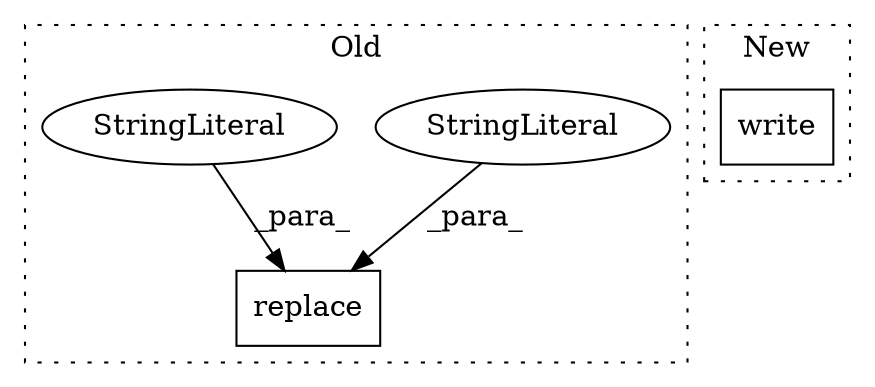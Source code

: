 digraph G {
subgraph cluster0 {
1 [label="replace" a="32" s="5074,5088" l="8,1" shape="box"];
3 [label="StringLiteral" a="45" s="5086" l="2" shape="ellipse"];
4 [label="StringLiteral" a="45" s="5082" l="3" shape="ellipse"];
label = "Old";
style="dotted";
}
subgraph cluster1 {
2 [label="write" a="32" s="1884,2764" l="6,1" shape="box"];
label = "New";
style="dotted";
}
3 -> 1 [label="_para_"];
4 -> 1 [label="_para_"];
}